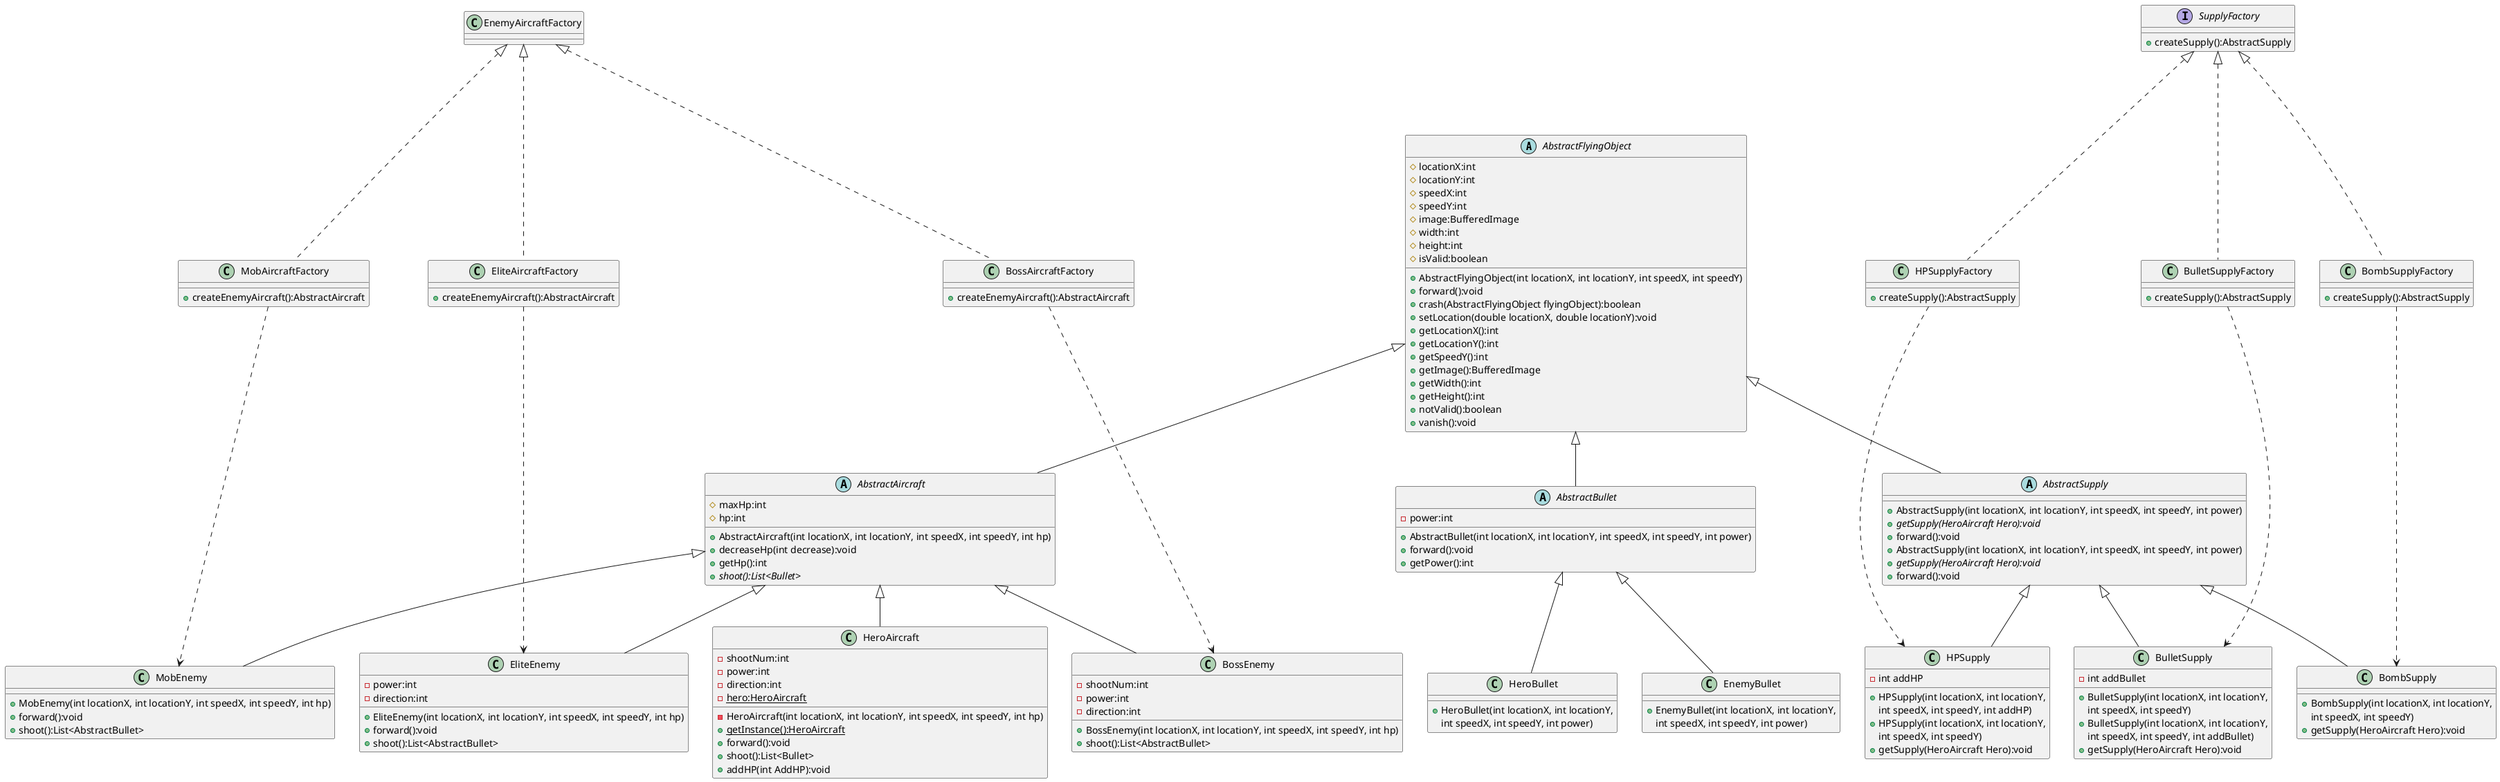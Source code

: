 @startuml
'https://plantuml.com/class-diagram

abstract class AbstractFlyingObject
{
    # locationX:int
    # locationY:int
    # speedX:int
    # speedY:int
    # image:BufferedImage
    # width:int
    # height:int
    # isValid:boolean

    + AbstractFlyingObject(int locationX, int locationY, int speedX, int speedY)
    + forward():void
    + crash(AbstractFlyingObject flyingObject):boolean
    + setLocation(double locationX, double locationY):void
    + getLocationX():int
    + getLocationY():int
    + getSpeedY():int
    + getImage():BufferedImage
    + getWidth():int
    + getHeight():int
    + notValid():boolean
    + vanish():void
}
abstract class AbstractAircraft
{
	# maxHp:int
    # hp:int
    + AbstractAircraft(int locationX, int locationY, int speedX, int speedY, int hp)
    + decreaseHp(int decrease):void
    + getHp():int
    + {abstract} shoot():List<Bullet>
 }

abstract class AbstractBullet
{
    - power:int
    + AbstractBullet(int locationX, int locationY, int speedX, int speedY, int power)
    + forward():void
	+ getPower():int
}

abstract class AbstractSupply
{
    + AbstractSupply(int locationX, int locationY, int speedX, int speedY, int power)
    + {abstract} getSupply(HeroAircraft Hero):void
    + forward():void
}

AbstractFlyingObject <|-- AbstractAircraft
AbstractFlyingObject <|-- AbstractBullet
AbstractFlyingObject <|-- AbstractSupply

AbstractAircraft <|-- HeroAircraft
AbstractAircraft <|-- MobEnemy
AbstractAircraft <|-- EliteEnemy
AbstractAircraft <|-- BossEnemy

AbstractBullet <|-- HeroBullet
AbstractBullet <|-- EnemyBullet

AbstractSupply <|-- HPSupply
AbstractSupply <|-- BulletSupply
AbstractSupply <|-- BombSupply

class HeroAircraft {
    - shootNum:int
    - power:int
    - direction:int
    - {static}hero:HeroAircraft

    - HeroAircraft(int locationX, int locationY, int speedX, int speedY, int hp)
    + {static}getInstance():HeroAircraft
    + forward():void
    + shoot():List<Bullet>
    + addHP(int AddHP):void

}

class MobEnemy {
    + MobEnemy(int locationX, int locationY, int speedX, int speedY, int hp)
    + forward():void
    + shoot():List<AbstractBullet>
}

class EliteEnemy {
    - power:int
    - direction:int
    + EliteEnemy(int locationX, int locationY, int speedX, int speedY, int hp)
    + forward():void
    + shoot():List<AbstractBullet>
}

class BossEnemy {
    - shootNum:int
    - power:int
    - direction:int
    + BossEnemy(int locationX, int locationY, int speedX, int speedY, int hp)
    + shoot():List<AbstractBullet>
}

class HeroBullet {
    + HeroBullet(int locationX, int locationY,
     int speedX, int speedY, int power)
}

class EnemyBullet {
    + EnemyBullet(int locationX, int locationY,
     int speedX, int speedY, int power)
}

class HPSupply{
    - int addHP
    + HPSupply(int locationX, int locationY,
     int speedX, int speedY, int addHP)
    + HPSupply(int locationX, int locationY,
     int speedX, int speedY)
    + getSupply(HeroAircraft Hero):void
}

class BulletSupply{
    - int addBullet
    + BulletSupply(int locationX, int locationY,
     int speedX, int speedY)
    + BulletSupply(int locationX, int locationY,
          int speedX, int speedY, int addBullet)
    + getSupply(HeroAircraft Hero):void
}

class BombSupply{
    + BombSupply(int locationX, int locationY,
     int speedX, int speedY)
    + getSupply(HeroAircraft Hero):void
}

Interface SupplyFactory{
    + createSupply():AbstractSupply
}

abstract class AbstractSupply
{
    + AbstractSupply(int locationX, int locationY, int speedX, int speedY, int power)
    + {abstract} getSupply(HeroAircraft Hero):void
    + forward():void
}
SupplyFactory <|... HPSupplyFactory
SupplyFactory <|... BulletSupplyFactory
SupplyFactory <|... BombSupplyFactory

HPSupplyFactory ...> HPSupply
BulletSupplyFactory ...> BulletSupply
BombSupplyFactory ...> BombSupply

class HPSupplyFactory{
    + createSupply():AbstractSupply
}

class BulletSupplyFactory{
    + createSupply():AbstractSupply
}

class BombSupplyFactory{
    + createSupply():AbstractSupply
}
class MobAircraftFactory{
    + createEnemyAircraft():AbstractAircraft
}
class EliteAircraftFactory{
    + createEnemyAircraft():AbstractAircraft
}

class BossAircraftFactory{
    + createEnemyAircraft():AbstractAircraft
}
EnemyAircraftFactory <|... MobAircraftFactory
EnemyAircraftFactory <|... EliteAircraftFactory
EnemyAircraftFactory <|... BossAircraftFactory

MobAircraftFactory ...> MobEnemy
EliteAircraftFactory ...> EliteEnemy
BossAircraftFactory ...> BossEnemy
@enduml